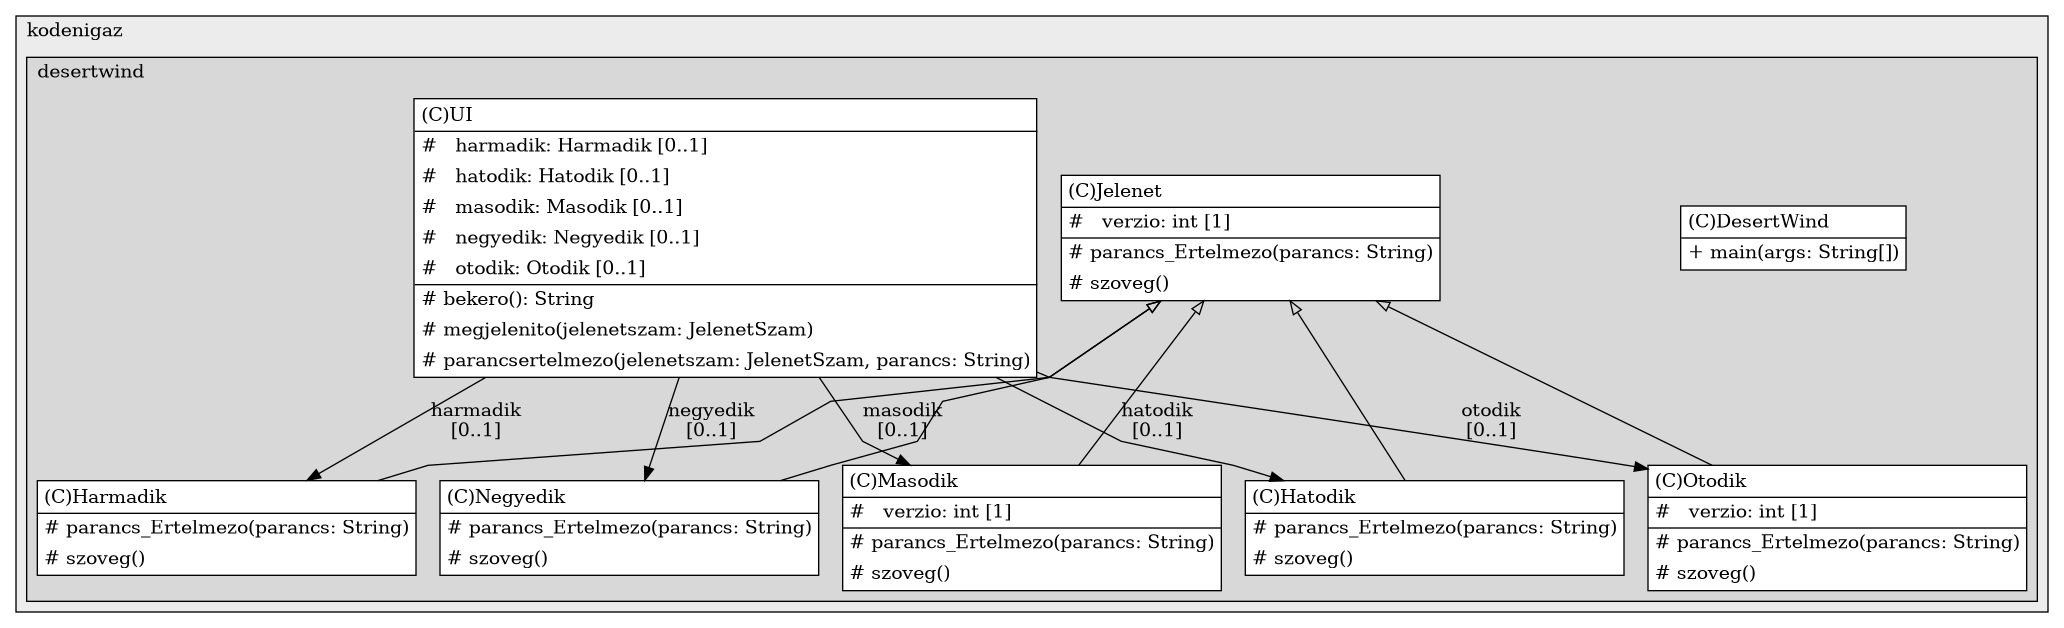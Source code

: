 @startuml

/' diagram meta data start
config=StructureConfiguration;
{
  "projectClassification": {
    "searchMode": "OpenProject", // OpenProject, AllProjects
    "includedProjects": "",
    "pathEndKeywords": "*.impl",
    "isClientPath": "",
    "isClientName": "",
    "isTestPath": "",
    "isTestName": "",
    "isMappingPath": "",
    "isMappingName": "",
    "isDataAccessPath": "",
    "isDataAccessName": "",
    "isDataStructurePath": "",
    "isDataStructureName": "",
    "isInterfaceStructuresPath": "",
    "isInterfaceStructuresName": "",
    "isEntryPointPath": "",
    "isEntryPointName": "",
    "treatFinalFieldsAsMandatory": false
  },
  "graphRestriction": {
    "classPackageExcludeFilter": "",
    "classPackageIncludeFilter": "",
    "classNameExcludeFilter": "",
    "classNameIncludeFilter": "",
    "methodNameExcludeFilter": "",
    "methodNameIncludeFilter": "",
    "removeByInheritance": "", // inheritance/annotation based filtering is done in a second step
    "removeByAnnotation": "",
    "removeByClassPackage": "", // cleanup the graph after inheritance/annotation based filtering is done
    "removeByClassName": "",
    "cutMappings": false,
    "cutEnum": true,
    "cutTests": true,
    "cutClient": true,
    "cutDataAccess": false,
    "cutInterfaceStructures": false,
    "cutDataStructures": false,
    "cutGetterAndSetter": true,
    "cutConstructors": true
  },
  "graphTraversal": {
    "forwardDepth": 6,
    "backwardDepth": 6,
    "classPackageExcludeFilter": "",
    "classPackageIncludeFilter": "",
    "classNameExcludeFilter": "",
    "classNameIncludeFilter": "",
    "methodNameExcludeFilter": "",
    "methodNameIncludeFilter": "",
    "hideMappings": false,
    "hideDataStructures": false,
    "hidePrivateMethods": true,
    "hideInterfaceCalls": true, // indirection: implementation -> interface (is hidden) -> implementation
    "onlyShowApplicationEntryPoints": false, // root node is included
    "useMethodCallsForStructureDiagram": "ForwardOnly" // ForwardOnly, BothDirections, No
  },
  "details": {
    "aggregation": "GroupByClass", // ByClass, GroupByClass, None
    "showClassGenericTypes": true,
    "showMethods": true,
    "showMethodParameterNames": true,
    "showMethodParameterTypes": true,
    "showMethodReturnType": true,
    "showPackageLevels": 2,
    "showDetailedClassStructure": true
  },
  "rootClass": "com.kodenigaz.desertwind.DesertWind",
  "extensionCallbackMethod": "" // qualified.class.name#methodName - signature: public static String method(String)
}
diagram meta data end '/



digraph g {
    rankdir="TB"
    splines=polyline
    

'nodes 
subgraph cluster_1606736256 { 
   	label=kodenigaz
	labeljust=l
	fillcolor="#ececec"
	style=filled
   
   subgraph cluster_1252239051 { 
   	label=desertwind
	labeljust=l
	fillcolor="#d8d8d8"
	style=filled
   
   DesertWind1965813016[
	label=<<TABLE BORDER="1" CELLBORDER="0" CELLPADDING="4" CELLSPACING="0">
<TR><TD ALIGN="LEFT" >(C)DesertWind</TD></TR>
<HR/>
<TR><TD ALIGN="LEFT" >+ main(args: String[])</TD></TR>
</TABLE>>
	style=filled
	margin=0
	shape=plaintext
	fillcolor="#FFFFFF"
];

Harmadik1965813016[
	label=<<TABLE BORDER="1" CELLBORDER="0" CELLPADDING="4" CELLSPACING="0">
<TR><TD ALIGN="LEFT" >(C)Harmadik</TD></TR>
<HR/>
<TR><TD ALIGN="LEFT" ># parancs_Ertelmezo(parancs: String)</TD></TR>
<TR><TD ALIGN="LEFT" ># szoveg()</TD></TR>
</TABLE>>
	style=filled
	margin=0
	shape=plaintext
	fillcolor="#FFFFFF"
];

Hatodik1965813016[
	label=<<TABLE BORDER="1" CELLBORDER="0" CELLPADDING="4" CELLSPACING="0">
<TR><TD ALIGN="LEFT" >(C)Hatodik</TD></TR>
<HR/>
<TR><TD ALIGN="LEFT" ># parancs_Ertelmezo(parancs: String)</TD></TR>
<TR><TD ALIGN="LEFT" ># szoveg()</TD></TR>
</TABLE>>
	style=filled
	margin=0
	shape=plaintext
	fillcolor="#FFFFFF"
];

Jelenet1965813016[
	label=<<TABLE BORDER="1" CELLBORDER="0" CELLPADDING="4" CELLSPACING="0">
<TR><TD ALIGN="LEFT" >(C)Jelenet</TD></TR>
<HR/>
<TR><TD ALIGN="LEFT" >#   verzio: int [1]</TD></TR>
<HR/>
<TR><TD ALIGN="LEFT" ># parancs_Ertelmezo(parancs: String)</TD></TR>
<TR><TD ALIGN="LEFT" ># szoveg()</TD></TR>
</TABLE>>
	style=filled
	margin=0
	shape=plaintext
	fillcolor="#FFFFFF"
];

Masodik1965813016[
	label=<<TABLE BORDER="1" CELLBORDER="0" CELLPADDING="4" CELLSPACING="0">
<TR><TD ALIGN="LEFT" >(C)Masodik</TD></TR>
<HR/>
<TR><TD ALIGN="LEFT" >#   verzio: int [1]</TD></TR>
<HR/>
<TR><TD ALIGN="LEFT" ># parancs_Ertelmezo(parancs: String)</TD></TR>
<TR><TD ALIGN="LEFT" ># szoveg()</TD></TR>
</TABLE>>
	style=filled
	margin=0
	shape=plaintext
	fillcolor="#FFFFFF"
];

Negyedik1965813016[
	label=<<TABLE BORDER="1" CELLBORDER="0" CELLPADDING="4" CELLSPACING="0">
<TR><TD ALIGN="LEFT" >(C)Negyedik</TD></TR>
<HR/>
<TR><TD ALIGN="LEFT" ># parancs_Ertelmezo(parancs: String)</TD></TR>
<TR><TD ALIGN="LEFT" ># szoveg()</TD></TR>
</TABLE>>
	style=filled
	margin=0
	shape=plaintext
	fillcolor="#FFFFFF"
];

Otodik1965813016[
	label=<<TABLE BORDER="1" CELLBORDER="0" CELLPADDING="4" CELLSPACING="0">
<TR><TD ALIGN="LEFT" >(C)Otodik</TD></TR>
<HR/>
<TR><TD ALIGN="LEFT" >#   verzio: int [1]</TD></TR>
<HR/>
<TR><TD ALIGN="LEFT" ># parancs_Ertelmezo(parancs: String)</TD></TR>
<TR><TD ALIGN="LEFT" ># szoveg()</TD></TR>
</TABLE>>
	style=filled
	margin=0
	shape=plaintext
	fillcolor="#FFFFFF"
];

UI1965813016[
	label=<<TABLE BORDER="1" CELLBORDER="0" CELLPADDING="4" CELLSPACING="0">
<TR><TD ALIGN="LEFT" >(C)UI</TD></TR>
<HR/>
<TR><TD ALIGN="LEFT" >#   harmadik: Harmadik [0..1]</TD></TR>
<TR><TD ALIGN="LEFT" >#   hatodik: Hatodik [0..1]</TD></TR>
<TR><TD ALIGN="LEFT" >#   masodik: Masodik [0..1]</TD></TR>
<TR><TD ALIGN="LEFT" >#   negyedik: Negyedik [0..1]</TD></TR>
<TR><TD ALIGN="LEFT" >#   otodik: Otodik [0..1]</TD></TR>
<HR/>
<TR><TD ALIGN="LEFT" ># bekero(): String</TD></TR>
<TR><TD ALIGN="LEFT" ># megjelenito(jelenetszam: JelenetSzam)</TD></TR>
<TR><TD ALIGN="LEFT" ># parancsertelmezo(jelenetszam: JelenetSzam, parancs: String)</TD></TR>
</TABLE>>
	style=filled
	margin=0
	shape=plaintext
	fillcolor="#FFFFFF"
];
} 
} 

'edges    
Jelenet1965813016 -> Harmadik1965813016[arrowhead=none, arrowtail=empty, dir=both];
Jelenet1965813016 -> Hatodik1965813016[arrowhead=none, arrowtail=empty, dir=both];
Jelenet1965813016 -> Masodik1965813016[arrowhead=none, arrowtail=empty, dir=both];
Jelenet1965813016 -> Negyedik1965813016[arrowhead=none, arrowtail=empty, dir=both];
Jelenet1965813016 -> Otodik1965813016[arrowhead=none, arrowtail=empty, dir=both];
UI1965813016 -> Harmadik1965813016[label="harmadik
[0..1]"];
UI1965813016 -> Hatodik1965813016[label="hatodik
[0..1]"];
UI1965813016 -> Masodik1965813016[label="masodik
[0..1]"];
UI1965813016 -> Negyedik1965813016[label="negyedik
[0..1]"];
UI1965813016 -> Otodik1965813016[label="otodik
[0..1]"];
    
}
@enduml
